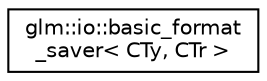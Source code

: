 digraph "Graphical Class Hierarchy"
{
  edge [fontname="Helvetica",fontsize="10",labelfontname="Helvetica",labelfontsize="10"];
  node [fontname="Helvetica",fontsize="10",shape=record];
  rankdir="LR";
  Node1 [label="glm::io::basic_format\l_saver\< CTy, CTr \>",height=0.2,width=0.4,color="black", fillcolor="white", style="filled",URL="$classglm_1_1io_1_1basic__format__saver.html"];
}
